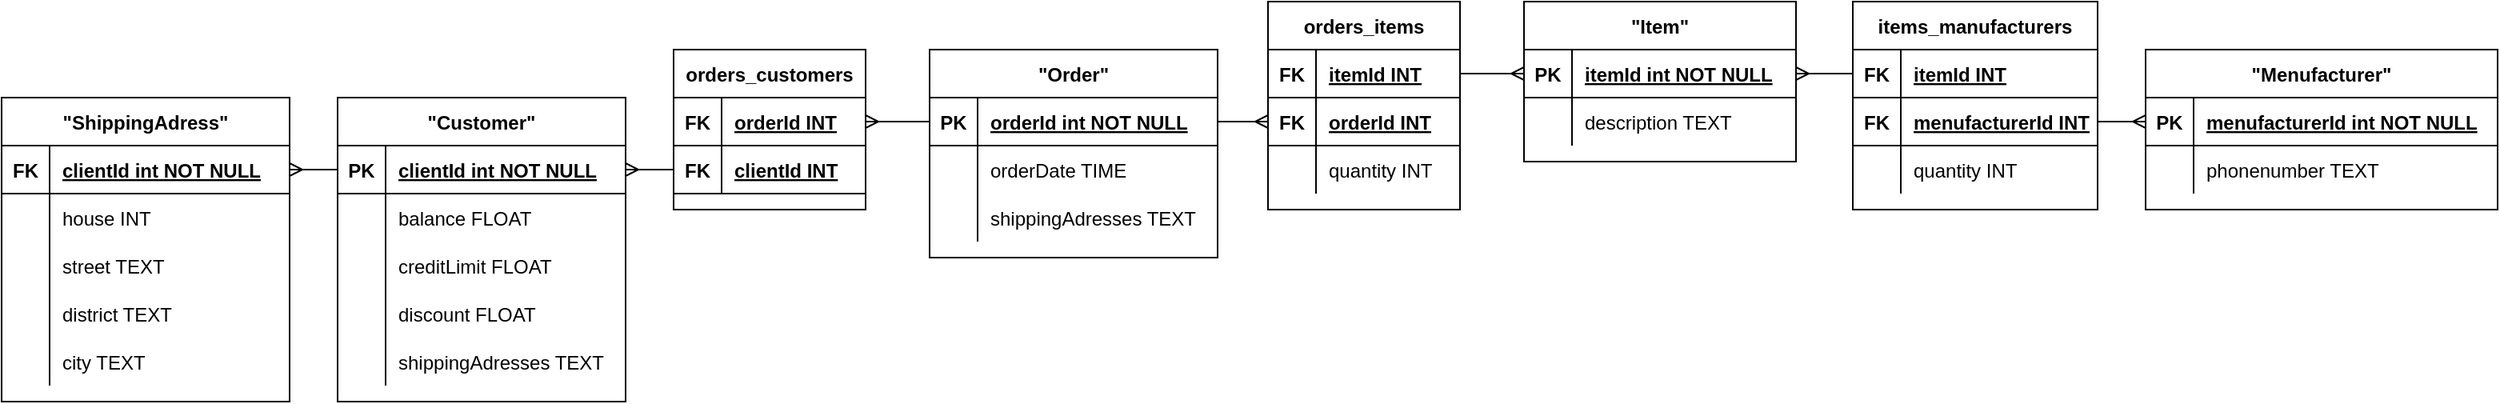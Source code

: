 <mxfile version="17.1.3" type="github">
  <diagram id="udElxRtRyk8e8yl4bH_x" name="Page-1">
    <mxGraphModel dx="2931" dy="938" grid="1" gridSize="10" guides="1" tooltips="1" connect="1" arrows="1" fold="1" page="1" pageScale="1" pageWidth="827" pageHeight="1169" math="0" shadow="0">
      <root>
        <mxCell id="0" />
        <mxCell id="1" parent="0" />
        <mxCell id="HO8ShVEPhovAnNKj9wSL-110" value="&quot;ShippingAdress&quot;" style="shape=table;startSize=30;container=1;collapsible=1;childLayout=tableLayout;fixedRows=1;rowLines=0;fontStyle=1;align=center;resizeLast=1;" vertex="1" parent="1">
          <mxGeometry x="-1570" y="480" width="180" height="190" as="geometry" />
        </mxCell>
        <mxCell id="HO8ShVEPhovAnNKj9wSL-111" value="" style="shape=tableRow;horizontal=0;startSize=0;swimlaneHead=0;swimlaneBody=0;fillColor=none;collapsible=0;dropTarget=0;points=[[0,0.5],[1,0.5]];portConstraint=eastwest;top=0;left=0;right=0;bottom=1;" vertex="1" parent="HO8ShVEPhovAnNKj9wSL-110">
          <mxGeometry y="30" width="180" height="30" as="geometry" />
        </mxCell>
        <mxCell id="HO8ShVEPhovAnNKj9wSL-112" value="FK" style="shape=partialRectangle;overflow=hidden;connectable=0;fillColor=none;top=0;left=0;bottom=0;right=0;fontStyle=1;" vertex="1" parent="HO8ShVEPhovAnNKj9wSL-111">
          <mxGeometry width="30" height="30" as="geometry">
            <mxRectangle width="30" height="30" as="alternateBounds" />
          </mxGeometry>
        </mxCell>
        <mxCell id="HO8ShVEPhovAnNKj9wSL-113" value="clientId int NOT NULL" style="shape=partialRectangle;overflow=hidden;connectable=0;fillColor=none;align=left;top=0;left=0;bottom=0;right=0;spacingLeft=6;fontStyle=5;" vertex="1" parent="HO8ShVEPhovAnNKj9wSL-111">
          <mxGeometry x="30" width="150" height="30" as="geometry">
            <mxRectangle width="150" height="30" as="alternateBounds" />
          </mxGeometry>
        </mxCell>
        <mxCell id="HO8ShVEPhovAnNKj9wSL-114" value="" style="shape=tableRow;horizontal=0;startSize=0;swimlaneHead=0;swimlaneBody=0;fillColor=none;collapsible=0;dropTarget=0;points=[[0,0.5],[1,0.5]];portConstraint=eastwest;top=0;left=0;right=0;bottom=0;" vertex="1" parent="HO8ShVEPhovAnNKj9wSL-110">
          <mxGeometry y="60" width="180" height="30" as="geometry" />
        </mxCell>
        <mxCell id="HO8ShVEPhovAnNKj9wSL-115" value="" style="shape=partialRectangle;overflow=hidden;connectable=0;fillColor=none;top=0;left=0;bottom=0;right=0;" vertex="1" parent="HO8ShVEPhovAnNKj9wSL-114">
          <mxGeometry width="30" height="30" as="geometry">
            <mxRectangle width="30" height="30" as="alternateBounds" />
          </mxGeometry>
        </mxCell>
        <mxCell id="HO8ShVEPhovAnNKj9wSL-116" value="house INT" style="shape=partialRectangle;overflow=hidden;connectable=0;fillColor=none;align=left;top=0;left=0;bottom=0;right=0;spacingLeft=6;" vertex="1" parent="HO8ShVEPhovAnNKj9wSL-114">
          <mxGeometry x="30" width="150" height="30" as="geometry">
            <mxRectangle width="150" height="30" as="alternateBounds" />
          </mxGeometry>
        </mxCell>
        <mxCell id="HO8ShVEPhovAnNKj9wSL-117" value="" style="shape=tableRow;horizontal=0;startSize=0;swimlaneHead=0;swimlaneBody=0;fillColor=none;collapsible=0;dropTarget=0;points=[[0,0.5],[1,0.5]];portConstraint=eastwest;top=0;left=0;right=0;bottom=0;" vertex="1" parent="HO8ShVEPhovAnNKj9wSL-110">
          <mxGeometry y="90" width="180" height="30" as="geometry" />
        </mxCell>
        <mxCell id="HO8ShVEPhovAnNKj9wSL-118" value="" style="shape=partialRectangle;overflow=hidden;connectable=0;fillColor=none;top=0;left=0;bottom=0;right=0;" vertex="1" parent="HO8ShVEPhovAnNKj9wSL-117">
          <mxGeometry width="30" height="30" as="geometry">
            <mxRectangle width="30" height="30" as="alternateBounds" />
          </mxGeometry>
        </mxCell>
        <mxCell id="HO8ShVEPhovAnNKj9wSL-119" value="street TEXT" style="shape=partialRectangle;overflow=hidden;connectable=0;fillColor=none;align=left;top=0;left=0;bottom=0;right=0;spacingLeft=6;" vertex="1" parent="HO8ShVEPhovAnNKj9wSL-117">
          <mxGeometry x="30" width="150" height="30" as="geometry">
            <mxRectangle width="150" height="30" as="alternateBounds" />
          </mxGeometry>
        </mxCell>
        <mxCell id="HO8ShVEPhovAnNKj9wSL-120" value="" style="shape=tableRow;horizontal=0;startSize=0;swimlaneHead=0;swimlaneBody=0;fillColor=none;collapsible=0;dropTarget=0;points=[[0,0.5],[1,0.5]];portConstraint=eastwest;top=0;left=0;right=0;bottom=0;" vertex="1" parent="HO8ShVEPhovAnNKj9wSL-110">
          <mxGeometry y="120" width="180" height="30" as="geometry" />
        </mxCell>
        <mxCell id="HO8ShVEPhovAnNKj9wSL-121" value="" style="shape=partialRectangle;overflow=hidden;connectable=0;fillColor=none;top=0;left=0;bottom=0;right=0;" vertex="1" parent="HO8ShVEPhovAnNKj9wSL-120">
          <mxGeometry width="30" height="30" as="geometry">
            <mxRectangle width="30" height="30" as="alternateBounds" />
          </mxGeometry>
        </mxCell>
        <mxCell id="HO8ShVEPhovAnNKj9wSL-122" value="district TEXT" style="shape=partialRectangle;overflow=hidden;connectable=0;fillColor=none;align=left;top=0;left=0;bottom=0;right=0;spacingLeft=6;" vertex="1" parent="HO8ShVEPhovAnNKj9wSL-120">
          <mxGeometry x="30" width="150" height="30" as="geometry">
            <mxRectangle width="150" height="30" as="alternateBounds" />
          </mxGeometry>
        </mxCell>
        <mxCell id="HO8ShVEPhovAnNKj9wSL-123" value="" style="shape=tableRow;horizontal=0;startSize=0;swimlaneHead=0;swimlaneBody=0;fillColor=none;collapsible=0;dropTarget=0;points=[[0,0.5],[1,0.5]];portConstraint=eastwest;top=0;left=0;right=0;bottom=0;" vertex="1" parent="HO8ShVEPhovAnNKj9wSL-110">
          <mxGeometry y="150" width="180" height="30" as="geometry" />
        </mxCell>
        <mxCell id="HO8ShVEPhovAnNKj9wSL-124" value="" style="shape=partialRectangle;overflow=hidden;connectable=0;fillColor=none;top=0;left=0;bottom=0;right=0;" vertex="1" parent="HO8ShVEPhovAnNKj9wSL-123">
          <mxGeometry width="30" height="30" as="geometry">
            <mxRectangle width="30" height="30" as="alternateBounds" />
          </mxGeometry>
        </mxCell>
        <mxCell id="HO8ShVEPhovAnNKj9wSL-125" value="city TEXT" style="shape=partialRectangle;overflow=hidden;connectable=0;fillColor=none;align=left;top=0;left=0;bottom=0;right=0;spacingLeft=6;" vertex="1" parent="HO8ShVEPhovAnNKj9wSL-123">
          <mxGeometry x="30" width="150" height="30" as="geometry">
            <mxRectangle width="150" height="30" as="alternateBounds" />
          </mxGeometry>
        </mxCell>
        <mxCell id="HO8ShVEPhovAnNKj9wSL-126" value="&quot;Order&quot;" style="shape=table;startSize=30;container=1;collapsible=1;childLayout=tableLayout;fixedRows=1;rowLines=0;fontStyle=1;align=center;resizeLast=1;" vertex="1" parent="1">
          <mxGeometry x="-990" y="450" width="180" height="130" as="geometry" />
        </mxCell>
        <mxCell id="HO8ShVEPhovAnNKj9wSL-127" value="" style="shape=tableRow;horizontal=0;startSize=0;swimlaneHead=0;swimlaneBody=0;fillColor=none;collapsible=0;dropTarget=0;points=[[0,0.5],[1,0.5]];portConstraint=eastwest;top=0;left=0;right=0;bottom=1;" vertex="1" parent="HO8ShVEPhovAnNKj9wSL-126">
          <mxGeometry y="30" width="180" height="30" as="geometry" />
        </mxCell>
        <mxCell id="HO8ShVEPhovAnNKj9wSL-128" value="PK" style="shape=partialRectangle;overflow=hidden;connectable=0;fillColor=none;top=0;left=0;bottom=0;right=0;fontStyle=1;" vertex="1" parent="HO8ShVEPhovAnNKj9wSL-127">
          <mxGeometry width="30" height="30" as="geometry">
            <mxRectangle width="30" height="30" as="alternateBounds" />
          </mxGeometry>
        </mxCell>
        <mxCell id="HO8ShVEPhovAnNKj9wSL-129" value="orderId int NOT NULL" style="shape=partialRectangle;overflow=hidden;connectable=0;fillColor=none;align=left;top=0;left=0;bottom=0;right=0;spacingLeft=6;fontStyle=5;" vertex="1" parent="HO8ShVEPhovAnNKj9wSL-127">
          <mxGeometry x="30" width="150" height="30" as="geometry">
            <mxRectangle width="150" height="30" as="alternateBounds" />
          </mxGeometry>
        </mxCell>
        <mxCell id="HO8ShVEPhovAnNKj9wSL-130" value="" style="shape=tableRow;horizontal=0;startSize=0;swimlaneHead=0;swimlaneBody=0;fillColor=none;collapsible=0;dropTarget=0;points=[[0,0.5],[1,0.5]];portConstraint=eastwest;top=0;left=0;right=0;bottom=0;" vertex="1" parent="HO8ShVEPhovAnNKj9wSL-126">
          <mxGeometry y="60" width="180" height="30" as="geometry" />
        </mxCell>
        <mxCell id="HO8ShVEPhovAnNKj9wSL-131" value="" style="shape=partialRectangle;overflow=hidden;connectable=0;fillColor=none;top=0;left=0;bottom=0;right=0;" vertex="1" parent="HO8ShVEPhovAnNKj9wSL-130">
          <mxGeometry width="30" height="30" as="geometry">
            <mxRectangle width="30" height="30" as="alternateBounds" />
          </mxGeometry>
        </mxCell>
        <mxCell id="HO8ShVEPhovAnNKj9wSL-132" value="orderDate TIME" style="shape=partialRectangle;overflow=hidden;connectable=0;fillColor=none;align=left;top=0;left=0;bottom=0;right=0;spacingLeft=6;" vertex="1" parent="HO8ShVEPhovAnNKj9wSL-130">
          <mxGeometry x="30" width="150" height="30" as="geometry">
            <mxRectangle width="150" height="30" as="alternateBounds" />
          </mxGeometry>
        </mxCell>
        <mxCell id="HO8ShVEPhovAnNKj9wSL-133" value="" style="shape=tableRow;horizontal=0;startSize=0;swimlaneHead=0;swimlaneBody=0;fillColor=none;collapsible=0;dropTarget=0;points=[[0,0.5],[1,0.5]];portConstraint=eastwest;top=0;left=0;right=0;bottom=0;" vertex="1" parent="HO8ShVEPhovAnNKj9wSL-126">
          <mxGeometry y="90" width="180" height="30" as="geometry" />
        </mxCell>
        <mxCell id="HO8ShVEPhovAnNKj9wSL-134" value="" style="shape=partialRectangle;overflow=hidden;connectable=0;fillColor=none;top=0;left=0;bottom=0;right=0;" vertex="1" parent="HO8ShVEPhovAnNKj9wSL-133">
          <mxGeometry width="30" height="30" as="geometry">
            <mxRectangle width="30" height="30" as="alternateBounds" />
          </mxGeometry>
        </mxCell>
        <mxCell id="HO8ShVEPhovAnNKj9wSL-135" value="shippingAdresses TEXT" style="shape=partialRectangle;overflow=hidden;connectable=0;fillColor=none;align=left;top=0;left=0;bottom=0;right=0;spacingLeft=6;" vertex="1" parent="HO8ShVEPhovAnNKj9wSL-133">
          <mxGeometry x="30" width="150" height="30" as="geometry">
            <mxRectangle width="150" height="30" as="alternateBounds" />
          </mxGeometry>
        </mxCell>
        <mxCell id="HO8ShVEPhovAnNKj9wSL-136" value="&quot;Customer&quot;" style="shape=table;startSize=30;container=1;collapsible=1;childLayout=tableLayout;fixedRows=1;rowLines=0;fontStyle=1;align=center;resizeLast=1;" vertex="1" parent="1">
          <mxGeometry x="-1360" y="480" width="180" height="190" as="geometry" />
        </mxCell>
        <mxCell id="HO8ShVEPhovAnNKj9wSL-137" value="" style="shape=tableRow;horizontal=0;startSize=0;swimlaneHead=0;swimlaneBody=0;fillColor=none;collapsible=0;dropTarget=0;points=[[0,0.5],[1,0.5]];portConstraint=eastwest;top=0;left=0;right=0;bottom=1;" vertex="1" parent="HO8ShVEPhovAnNKj9wSL-136">
          <mxGeometry y="30" width="180" height="30" as="geometry" />
        </mxCell>
        <mxCell id="HO8ShVEPhovAnNKj9wSL-138" value="PK" style="shape=partialRectangle;overflow=hidden;connectable=0;fillColor=none;top=0;left=0;bottom=0;right=0;fontStyle=1;" vertex="1" parent="HO8ShVEPhovAnNKj9wSL-137">
          <mxGeometry width="30" height="30" as="geometry">
            <mxRectangle width="30" height="30" as="alternateBounds" />
          </mxGeometry>
        </mxCell>
        <mxCell id="HO8ShVEPhovAnNKj9wSL-139" value="clientId int NOT NULL" style="shape=partialRectangle;overflow=hidden;connectable=0;fillColor=none;align=left;top=0;left=0;bottom=0;right=0;spacingLeft=6;fontStyle=5;" vertex="1" parent="HO8ShVEPhovAnNKj9wSL-137">
          <mxGeometry x="30" width="150" height="30" as="geometry">
            <mxRectangle width="150" height="30" as="alternateBounds" />
          </mxGeometry>
        </mxCell>
        <mxCell id="HO8ShVEPhovAnNKj9wSL-140" value="" style="shape=tableRow;horizontal=0;startSize=0;swimlaneHead=0;swimlaneBody=0;fillColor=none;collapsible=0;dropTarget=0;points=[[0,0.5],[1,0.5]];portConstraint=eastwest;top=0;left=0;right=0;bottom=0;" vertex="1" parent="HO8ShVEPhovAnNKj9wSL-136">
          <mxGeometry y="60" width="180" height="30" as="geometry" />
        </mxCell>
        <mxCell id="HO8ShVEPhovAnNKj9wSL-141" value="" style="shape=partialRectangle;overflow=hidden;connectable=0;fillColor=none;top=0;left=0;bottom=0;right=0;" vertex="1" parent="HO8ShVEPhovAnNKj9wSL-140">
          <mxGeometry width="30" height="30" as="geometry">
            <mxRectangle width="30" height="30" as="alternateBounds" />
          </mxGeometry>
        </mxCell>
        <mxCell id="HO8ShVEPhovAnNKj9wSL-142" value="balance FLOAT" style="shape=partialRectangle;overflow=hidden;connectable=0;fillColor=none;align=left;top=0;left=0;bottom=0;right=0;spacingLeft=6;" vertex="1" parent="HO8ShVEPhovAnNKj9wSL-140">
          <mxGeometry x="30" width="150" height="30" as="geometry">
            <mxRectangle width="150" height="30" as="alternateBounds" />
          </mxGeometry>
        </mxCell>
        <mxCell id="HO8ShVEPhovAnNKj9wSL-143" value="" style="shape=tableRow;horizontal=0;startSize=0;swimlaneHead=0;swimlaneBody=0;fillColor=none;collapsible=0;dropTarget=0;points=[[0,0.5],[1,0.5]];portConstraint=eastwest;top=0;left=0;right=0;bottom=0;" vertex="1" parent="HO8ShVEPhovAnNKj9wSL-136">
          <mxGeometry y="90" width="180" height="30" as="geometry" />
        </mxCell>
        <mxCell id="HO8ShVEPhovAnNKj9wSL-144" value="" style="shape=partialRectangle;overflow=hidden;connectable=0;fillColor=none;top=0;left=0;bottom=0;right=0;" vertex="1" parent="HO8ShVEPhovAnNKj9wSL-143">
          <mxGeometry width="30" height="30" as="geometry">
            <mxRectangle width="30" height="30" as="alternateBounds" />
          </mxGeometry>
        </mxCell>
        <mxCell id="HO8ShVEPhovAnNKj9wSL-145" value="creditLimit FLOAT" style="shape=partialRectangle;overflow=hidden;connectable=0;fillColor=none;align=left;top=0;left=0;bottom=0;right=0;spacingLeft=6;" vertex="1" parent="HO8ShVEPhovAnNKj9wSL-143">
          <mxGeometry x="30" width="150" height="30" as="geometry">
            <mxRectangle width="150" height="30" as="alternateBounds" />
          </mxGeometry>
        </mxCell>
        <mxCell id="HO8ShVEPhovAnNKj9wSL-146" value="" style="shape=tableRow;horizontal=0;startSize=0;swimlaneHead=0;swimlaneBody=0;fillColor=none;collapsible=0;dropTarget=0;points=[[0,0.5],[1,0.5]];portConstraint=eastwest;top=0;left=0;right=0;bottom=0;" vertex="1" parent="HO8ShVEPhovAnNKj9wSL-136">
          <mxGeometry y="120" width="180" height="30" as="geometry" />
        </mxCell>
        <mxCell id="HO8ShVEPhovAnNKj9wSL-147" value="" style="shape=partialRectangle;overflow=hidden;connectable=0;fillColor=none;top=0;left=0;bottom=0;right=0;" vertex="1" parent="HO8ShVEPhovAnNKj9wSL-146">
          <mxGeometry width="30" height="30" as="geometry">
            <mxRectangle width="30" height="30" as="alternateBounds" />
          </mxGeometry>
        </mxCell>
        <mxCell id="HO8ShVEPhovAnNKj9wSL-148" value="discount FLOAT" style="shape=partialRectangle;overflow=hidden;connectable=0;fillColor=none;align=left;top=0;left=0;bottom=0;right=0;spacingLeft=6;" vertex="1" parent="HO8ShVEPhovAnNKj9wSL-146">
          <mxGeometry x="30" width="150" height="30" as="geometry">
            <mxRectangle width="150" height="30" as="alternateBounds" />
          </mxGeometry>
        </mxCell>
        <mxCell id="HO8ShVEPhovAnNKj9wSL-149" value="" style="shape=tableRow;horizontal=0;startSize=0;swimlaneHead=0;swimlaneBody=0;fillColor=none;collapsible=0;dropTarget=0;points=[[0,0.5],[1,0.5]];portConstraint=eastwest;top=0;left=0;right=0;bottom=0;" vertex="1" parent="HO8ShVEPhovAnNKj9wSL-136">
          <mxGeometry y="150" width="180" height="30" as="geometry" />
        </mxCell>
        <mxCell id="HO8ShVEPhovAnNKj9wSL-150" value="" style="shape=partialRectangle;overflow=hidden;connectable=0;fillColor=none;top=0;left=0;bottom=0;right=0;" vertex="1" parent="HO8ShVEPhovAnNKj9wSL-149">
          <mxGeometry width="30" height="30" as="geometry">
            <mxRectangle width="30" height="30" as="alternateBounds" />
          </mxGeometry>
        </mxCell>
        <mxCell id="HO8ShVEPhovAnNKj9wSL-151" value="shippingAdresses TEXT" style="shape=partialRectangle;overflow=hidden;connectable=0;fillColor=none;align=left;top=0;left=0;bottom=0;right=0;spacingLeft=6;" vertex="1" parent="HO8ShVEPhovAnNKj9wSL-149">
          <mxGeometry x="30" width="150" height="30" as="geometry">
            <mxRectangle width="150" height="30" as="alternateBounds" />
          </mxGeometry>
        </mxCell>
        <mxCell id="HO8ShVEPhovAnNKj9wSL-152" value="&quot;Item&quot;" style="shape=table;startSize=30;container=1;collapsible=1;childLayout=tableLayout;fixedRows=1;rowLines=0;fontStyle=1;align=center;resizeLast=1;" vertex="1" parent="1">
          <mxGeometry x="-618.5" y="420" width="170" height="100" as="geometry" />
        </mxCell>
        <mxCell id="HO8ShVEPhovAnNKj9wSL-153" value="" style="shape=tableRow;horizontal=0;startSize=0;swimlaneHead=0;swimlaneBody=0;fillColor=none;collapsible=0;dropTarget=0;points=[[0,0.5],[1,0.5]];portConstraint=eastwest;top=0;left=0;right=0;bottom=1;" vertex="1" parent="HO8ShVEPhovAnNKj9wSL-152">
          <mxGeometry y="30" width="170" height="30" as="geometry" />
        </mxCell>
        <mxCell id="HO8ShVEPhovAnNKj9wSL-154" value="PK" style="shape=partialRectangle;overflow=hidden;connectable=0;fillColor=none;top=0;left=0;bottom=0;right=0;fontStyle=1;" vertex="1" parent="HO8ShVEPhovAnNKj9wSL-153">
          <mxGeometry width="30" height="30" as="geometry">
            <mxRectangle width="30" height="30" as="alternateBounds" />
          </mxGeometry>
        </mxCell>
        <mxCell id="HO8ShVEPhovAnNKj9wSL-155" value="itemId int NOT NULL" style="shape=partialRectangle;overflow=hidden;connectable=0;fillColor=none;align=left;top=0;left=0;bottom=0;right=0;spacingLeft=6;fontStyle=5;" vertex="1" parent="HO8ShVEPhovAnNKj9wSL-153">
          <mxGeometry x="30" width="140" height="30" as="geometry">
            <mxRectangle width="140" height="30" as="alternateBounds" />
          </mxGeometry>
        </mxCell>
        <mxCell id="HO8ShVEPhovAnNKj9wSL-156" value="" style="shape=tableRow;horizontal=0;startSize=0;swimlaneHead=0;swimlaneBody=0;fillColor=none;collapsible=0;dropTarget=0;points=[[0,0.5],[1,0.5]];portConstraint=eastwest;top=0;left=0;right=0;bottom=0;" vertex="1" parent="HO8ShVEPhovAnNKj9wSL-152">
          <mxGeometry y="60" width="170" height="30" as="geometry" />
        </mxCell>
        <mxCell id="HO8ShVEPhovAnNKj9wSL-157" value="" style="shape=partialRectangle;overflow=hidden;connectable=0;fillColor=none;top=0;left=0;bottom=0;right=0;" vertex="1" parent="HO8ShVEPhovAnNKj9wSL-156">
          <mxGeometry width="30" height="30" as="geometry">
            <mxRectangle width="30" height="30" as="alternateBounds" />
          </mxGeometry>
        </mxCell>
        <mxCell id="HO8ShVEPhovAnNKj9wSL-158" value="description TEXT" style="shape=partialRectangle;overflow=hidden;connectable=0;fillColor=none;align=left;top=0;left=0;bottom=0;right=0;spacingLeft=6;" vertex="1" parent="HO8ShVEPhovAnNKj9wSL-156">
          <mxGeometry x="30" width="140" height="30" as="geometry">
            <mxRectangle width="140" height="30" as="alternateBounds" />
          </mxGeometry>
        </mxCell>
        <mxCell id="HO8ShVEPhovAnNKj9wSL-159" value="&quot;Menufacturer&quot;" style="shape=table;startSize=30;container=1;collapsible=1;childLayout=tableLayout;fixedRows=1;rowLines=0;fontStyle=1;align=center;resizeLast=1;" vertex="1" parent="1">
          <mxGeometry x="-230" y="450" width="220" height="100" as="geometry" />
        </mxCell>
        <mxCell id="HO8ShVEPhovAnNKj9wSL-160" value="" style="shape=tableRow;horizontal=0;startSize=0;swimlaneHead=0;swimlaneBody=0;fillColor=none;collapsible=0;dropTarget=0;points=[[0,0.5],[1,0.5]];portConstraint=eastwest;top=0;left=0;right=0;bottom=1;" vertex="1" parent="HO8ShVEPhovAnNKj9wSL-159">
          <mxGeometry y="30" width="220" height="30" as="geometry" />
        </mxCell>
        <mxCell id="HO8ShVEPhovAnNKj9wSL-161" value="PK" style="shape=partialRectangle;overflow=hidden;connectable=0;fillColor=none;top=0;left=0;bottom=0;right=0;fontStyle=1;" vertex="1" parent="HO8ShVEPhovAnNKj9wSL-160">
          <mxGeometry width="30" height="30" as="geometry">
            <mxRectangle width="30" height="30" as="alternateBounds" />
          </mxGeometry>
        </mxCell>
        <mxCell id="HO8ShVEPhovAnNKj9wSL-162" value="menufacturerId int NOT NULL" style="shape=partialRectangle;overflow=hidden;connectable=0;fillColor=none;align=left;top=0;left=0;bottom=0;right=0;spacingLeft=6;fontStyle=5;" vertex="1" parent="HO8ShVEPhovAnNKj9wSL-160">
          <mxGeometry x="30" width="190" height="30" as="geometry">
            <mxRectangle width="190" height="30" as="alternateBounds" />
          </mxGeometry>
        </mxCell>
        <mxCell id="HO8ShVEPhovAnNKj9wSL-163" value="" style="shape=tableRow;horizontal=0;startSize=0;swimlaneHead=0;swimlaneBody=0;fillColor=none;collapsible=0;dropTarget=0;points=[[0,0.5],[1,0.5]];portConstraint=eastwest;top=0;left=0;right=0;bottom=0;" vertex="1" parent="HO8ShVEPhovAnNKj9wSL-159">
          <mxGeometry y="60" width="220" height="30" as="geometry" />
        </mxCell>
        <mxCell id="HO8ShVEPhovAnNKj9wSL-164" value="" style="shape=partialRectangle;overflow=hidden;connectable=0;fillColor=none;top=0;left=0;bottom=0;right=0;" vertex="1" parent="HO8ShVEPhovAnNKj9wSL-163">
          <mxGeometry width="30" height="30" as="geometry">
            <mxRectangle width="30" height="30" as="alternateBounds" />
          </mxGeometry>
        </mxCell>
        <mxCell id="HO8ShVEPhovAnNKj9wSL-165" value="phonenumber TEXT" style="shape=partialRectangle;overflow=hidden;connectable=0;fillColor=none;align=left;top=0;left=0;bottom=0;right=0;spacingLeft=6;" vertex="1" parent="HO8ShVEPhovAnNKj9wSL-163">
          <mxGeometry x="30" width="190" height="30" as="geometry">
            <mxRectangle width="190" height="30" as="alternateBounds" />
          </mxGeometry>
        </mxCell>
        <mxCell id="HO8ShVEPhovAnNKj9wSL-166" value="orders_customers" style="shape=table;startSize=30;container=1;collapsible=1;childLayout=tableLayout;fixedRows=1;rowLines=0;fontStyle=1;align=center;resizeLast=1;" vertex="1" parent="1">
          <mxGeometry x="-1150" y="450" width="120" height="100" as="geometry" />
        </mxCell>
        <mxCell id="HO8ShVEPhovAnNKj9wSL-167" value="" style="shape=tableRow;horizontal=0;startSize=0;swimlaneHead=0;swimlaneBody=0;fillColor=none;collapsible=0;dropTarget=0;points=[[0,0.5],[1,0.5]];portConstraint=eastwest;top=0;left=0;right=0;bottom=1;" vertex="1" parent="HO8ShVEPhovAnNKj9wSL-166">
          <mxGeometry y="30" width="120" height="30" as="geometry" />
        </mxCell>
        <mxCell id="HO8ShVEPhovAnNKj9wSL-168" value="FK" style="shape=partialRectangle;overflow=hidden;connectable=0;fillColor=none;top=0;left=0;bottom=0;right=0;fontStyle=1;" vertex="1" parent="HO8ShVEPhovAnNKj9wSL-167">
          <mxGeometry width="30" height="30" as="geometry">
            <mxRectangle width="30" height="30" as="alternateBounds" />
          </mxGeometry>
        </mxCell>
        <mxCell id="HO8ShVEPhovAnNKj9wSL-169" value="orderId INT" style="shape=partialRectangle;overflow=hidden;connectable=0;fillColor=none;align=left;top=0;left=0;bottom=0;right=0;spacingLeft=6;fontStyle=5;" vertex="1" parent="HO8ShVEPhovAnNKj9wSL-167">
          <mxGeometry x="30" width="90" height="30" as="geometry">
            <mxRectangle width="90" height="30" as="alternateBounds" />
          </mxGeometry>
        </mxCell>
        <mxCell id="HO8ShVEPhovAnNKj9wSL-170" value="" style="shape=tableRow;horizontal=0;startSize=0;swimlaneHead=0;swimlaneBody=0;fillColor=none;collapsible=0;dropTarget=0;points=[[0,0.5],[1,0.5]];portConstraint=eastwest;top=0;left=0;right=0;bottom=1;" vertex="1" parent="HO8ShVEPhovAnNKj9wSL-166">
          <mxGeometry y="60" width="120" height="30" as="geometry" />
        </mxCell>
        <mxCell id="HO8ShVEPhovAnNKj9wSL-171" value="FK" style="shape=partialRectangle;overflow=hidden;connectable=0;fillColor=none;top=0;left=0;bottom=0;right=0;fontStyle=1;" vertex="1" parent="HO8ShVEPhovAnNKj9wSL-170">
          <mxGeometry width="30" height="30" as="geometry">
            <mxRectangle width="30" height="30" as="alternateBounds" />
          </mxGeometry>
        </mxCell>
        <mxCell id="HO8ShVEPhovAnNKj9wSL-172" value="clientId INT" style="shape=partialRectangle;overflow=hidden;connectable=0;fillColor=none;align=left;top=0;left=0;bottom=0;right=0;spacingLeft=6;fontStyle=5;" vertex="1" parent="HO8ShVEPhovAnNKj9wSL-170">
          <mxGeometry x="30" width="90" height="30" as="geometry">
            <mxRectangle width="90" height="30" as="alternateBounds" />
          </mxGeometry>
        </mxCell>
        <mxCell id="HO8ShVEPhovAnNKj9wSL-183" value="orders_items" style="shape=table;startSize=30;container=1;collapsible=1;childLayout=tableLayout;fixedRows=1;rowLines=0;fontStyle=1;align=center;resizeLast=1;" vertex="1" parent="1">
          <mxGeometry x="-778.5" y="420" width="120" height="130" as="geometry" />
        </mxCell>
        <mxCell id="HO8ShVEPhovAnNKj9wSL-184" value="" style="shape=tableRow;horizontal=0;startSize=0;swimlaneHead=0;swimlaneBody=0;fillColor=none;collapsible=0;dropTarget=0;points=[[0,0.5],[1,0.5]];portConstraint=eastwest;top=0;left=0;right=0;bottom=1;" vertex="1" parent="HO8ShVEPhovAnNKj9wSL-183">
          <mxGeometry y="30" width="120" height="30" as="geometry" />
        </mxCell>
        <mxCell id="HO8ShVEPhovAnNKj9wSL-185" value="FK" style="shape=partialRectangle;overflow=hidden;connectable=0;fillColor=none;top=0;left=0;bottom=0;right=0;fontStyle=1;" vertex="1" parent="HO8ShVEPhovAnNKj9wSL-184">
          <mxGeometry width="30" height="30" as="geometry">
            <mxRectangle width="30" height="30" as="alternateBounds" />
          </mxGeometry>
        </mxCell>
        <mxCell id="HO8ShVEPhovAnNKj9wSL-186" value="itemId INT" style="shape=partialRectangle;overflow=hidden;connectable=0;fillColor=none;align=left;top=0;left=0;bottom=0;right=0;spacingLeft=6;fontStyle=5;" vertex="1" parent="HO8ShVEPhovAnNKj9wSL-184">
          <mxGeometry x="30" width="90" height="30" as="geometry">
            <mxRectangle width="90" height="30" as="alternateBounds" />
          </mxGeometry>
        </mxCell>
        <mxCell id="HO8ShVEPhovAnNKj9wSL-187" value="" style="shape=tableRow;horizontal=0;startSize=0;swimlaneHead=0;swimlaneBody=0;fillColor=none;collapsible=0;dropTarget=0;points=[[0,0.5],[1,0.5]];portConstraint=eastwest;top=0;left=0;right=0;bottom=1;" vertex="1" parent="HO8ShVEPhovAnNKj9wSL-183">
          <mxGeometry y="60" width="120" height="30" as="geometry" />
        </mxCell>
        <mxCell id="HO8ShVEPhovAnNKj9wSL-188" value="FK" style="shape=partialRectangle;overflow=hidden;connectable=0;fillColor=none;top=0;left=0;bottom=0;right=0;fontStyle=1;" vertex="1" parent="HO8ShVEPhovAnNKj9wSL-187">
          <mxGeometry width="30" height="30" as="geometry">
            <mxRectangle width="30" height="30" as="alternateBounds" />
          </mxGeometry>
        </mxCell>
        <mxCell id="HO8ShVEPhovAnNKj9wSL-189" value="orderId INT" style="shape=partialRectangle;overflow=hidden;connectable=0;fillColor=none;align=left;top=0;left=0;bottom=0;right=0;spacingLeft=6;fontStyle=5;" vertex="1" parent="HO8ShVEPhovAnNKj9wSL-187">
          <mxGeometry x="30" width="90" height="30" as="geometry">
            <mxRectangle width="90" height="30" as="alternateBounds" />
          </mxGeometry>
        </mxCell>
        <mxCell id="HO8ShVEPhovAnNKj9wSL-190" value="" style="shape=tableRow;horizontal=0;startSize=0;swimlaneHead=0;swimlaneBody=0;fillColor=none;collapsible=0;dropTarget=0;points=[[0,0.5],[1,0.5]];portConstraint=eastwest;top=0;left=0;right=0;bottom=0;" vertex="1" parent="HO8ShVEPhovAnNKj9wSL-183">
          <mxGeometry y="90" width="120" height="30" as="geometry" />
        </mxCell>
        <mxCell id="HO8ShVEPhovAnNKj9wSL-191" value="" style="shape=partialRectangle;overflow=hidden;connectable=0;fillColor=none;top=0;left=0;bottom=0;right=0;" vertex="1" parent="HO8ShVEPhovAnNKj9wSL-190">
          <mxGeometry width="30" height="30" as="geometry">
            <mxRectangle width="30" height="30" as="alternateBounds" />
          </mxGeometry>
        </mxCell>
        <mxCell id="HO8ShVEPhovAnNKj9wSL-192" value="quantity INT" style="shape=partialRectangle;overflow=hidden;connectable=0;fillColor=none;align=left;top=0;left=0;bottom=0;right=0;spacingLeft=6;" vertex="1" parent="HO8ShVEPhovAnNKj9wSL-190">
          <mxGeometry x="30" width="90" height="30" as="geometry">
            <mxRectangle width="90" height="30" as="alternateBounds" />
          </mxGeometry>
        </mxCell>
        <mxCell id="HO8ShVEPhovAnNKj9wSL-193" value="items_manufacturers" style="shape=table;startSize=30;container=1;collapsible=1;childLayout=tableLayout;fixedRows=1;rowLines=0;fontStyle=1;align=center;resizeLast=1;" vertex="1" parent="1">
          <mxGeometry x="-413" y="420" width="153" height="130" as="geometry" />
        </mxCell>
        <mxCell id="HO8ShVEPhovAnNKj9wSL-194" value="" style="shape=tableRow;horizontal=0;startSize=0;swimlaneHead=0;swimlaneBody=0;fillColor=none;collapsible=0;dropTarget=0;points=[[0,0.5],[1,0.5]];portConstraint=eastwest;top=0;left=0;right=0;bottom=1;" vertex="1" parent="HO8ShVEPhovAnNKj9wSL-193">
          <mxGeometry y="30" width="153" height="30" as="geometry" />
        </mxCell>
        <mxCell id="HO8ShVEPhovAnNKj9wSL-195" value="FK" style="shape=partialRectangle;overflow=hidden;connectable=0;fillColor=none;top=0;left=0;bottom=0;right=0;fontStyle=1;" vertex="1" parent="HO8ShVEPhovAnNKj9wSL-194">
          <mxGeometry width="30" height="30" as="geometry">
            <mxRectangle width="30" height="30" as="alternateBounds" />
          </mxGeometry>
        </mxCell>
        <mxCell id="HO8ShVEPhovAnNKj9wSL-196" value="itemId INT" style="shape=partialRectangle;overflow=hidden;connectable=0;fillColor=none;align=left;top=0;left=0;bottom=0;right=0;spacingLeft=6;fontStyle=5;" vertex="1" parent="HO8ShVEPhovAnNKj9wSL-194">
          <mxGeometry x="30" width="123" height="30" as="geometry">
            <mxRectangle width="123" height="30" as="alternateBounds" />
          </mxGeometry>
        </mxCell>
        <mxCell id="HO8ShVEPhovAnNKj9wSL-197" value="" style="shape=tableRow;horizontal=0;startSize=0;swimlaneHead=0;swimlaneBody=0;fillColor=none;collapsible=0;dropTarget=0;points=[[0,0.5],[1,0.5]];portConstraint=eastwest;top=0;left=0;right=0;bottom=1;" vertex="1" parent="HO8ShVEPhovAnNKj9wSL-193">
          <mxGeometry y="60" width="153" height="30" as="geometry" />
        </mxCell>
        <mxCell id="HO8ShVEPhovAnNKj9wSL-198" value="FK" style="shape=partialRectangle;overflow=hidden;connectable=0;fillColor=none;top=0;left=0;bottom=0;right=0;fontStyle=1;" vertex="1" parent="HO8ShVEPhovAnNKj9wSL-197">
          <mxGeometry width="30" height="30" as="geometry">
            <mxRectangle width="30" height="30" as="alternateBounds" />
          </mxGeometry>
        </mxCell>
        <mxCell id="HO8ShVEPhovAnNKj9wSL-199" value="menufacturerId INT" style="shape=partialRectangle;overflow=hidden;connectable=0;fillColor=none;align=left;top=0;left=0;bottom=0;right=0;spacingLeft=6;fontStyle=5;" vertex="1" parent="HO8ShVEPhovAnNKj9wSL-197">
          <mxGeometry x="30" width="123" height="30" as="geometry">
            <mxRectangle width="123" height="30" as="alternateBounds" />
          </mxGeometry>
        </mxCell>
        <mxCell id="HO8ShVEPhovAnNKj9wSL-200" value="" style="shape=tableRow;horizontal=0;startSize=0;swimlaneHead=0;swimlaneBody=0;fillColor=none;collapsible=0;dropTarget=0;points=[[0,0.5],[1,0.5]];portConstraint=eastwest;top=0;left=0;right=0;bottom=0;" vertex="1" parent="HO8ShVEPhovAnNKj9wSL-193">
          <mxGeometry y="90" width="153" height="30" as="geometry" />
        </mxCell>
        <mxCell id="HO8ShVEPhovAnNKj9wSL-201" value="" style="shape=partialRectangle;overflow=hidden;connectable=0;fillColor=none;top=0;left=0;bottom=0;right=0;" vertex="1" parent="HO8ShVEPhovAnNKj9wSL-200">
          <mxGeometry width="30" height="30" as="geometry">
            <mxRectangle width="30" height="30" as="alternateBounds" />
          </mxGeometry>
        </mxCell>
        <mxCell id="HO8ShVEPhovAnNKj9wSL-202" value="quantity INT" style="shape=partialRectangle;overflow=hidden;connectable=0;fillColor=none;align=left;top=0;left=0;bottom=0;right=0;spacingLeft=6;" vertex="1" parent="HO8ShVEPhovAnNKj9wSL-200">
          <mxGeometry x="30" width="123" height="30" as="geometry">
            <mxRectangle width="123" height="30" as="alternateBounds" />
          </mxGeometry>
        </mxCell>
        <mxCell id="HO8ShVEPhovAnNKj9wSL-205" style="edgeStyle=orthogonalEdgeStyle;rounded=0;orthogonalLoop=1;jettySize=auto;html=1;endArrow=ERmany;endFill=0;" edge="1" parent="1" source="HO8ShVEPhovAnNKj9wSL-197" target="HO8ShVEPhovAnNKj9wSL-160">
          <mxGeometry relative="1" as="geometry" />
        </mxCell>
        <mxCell id="HO8ShVEPhovAnNKj9wSL-207" style="edgeStyle=orthogonalEdgeStyle;rounded=0;orthogonalLoop=1;jettySize=auto;html=1;endArrow=ERmany;endFill=0;" edge="1" parent="1" source="HO8ShVEPhovAnNKj9wSL-127" target="HO8ShVEPhovAnNKj9wSL-187">
          <mxGeometry relative="1" as="geometry" />
        </mxCell>
        <mxCell id="HO8ShVEPhovAnNKj9wSL-208" style="edgeStyle=orthogonalEdgeStyle;rounded=0;orthogonalLoop=1;jettySize=auto;html=1;endArrow=ERmany;endFill=0;" edge="1" parent="1" source="HO8ShVEPhovAnNKj9wSL-184" target="HO8ShVEPhovAnNKj9wSL-153">
          <mxGeometry relative="1" as="geometry" />
        </mxCell>
        <mxCell id="HO8ShVEPhovAnNKj9wSL-209" style="edgeStyle=orthogonalEdgeStyle;rounded=0;orthogonalLoop=1;jettySize=auto;html=1;entryX=1;entryY=0.5;entryDx=0;entryDy=0;endArrow=ERmany;endFill=0;" edge="1" parent="1" source="HO8ShVEPhovAnNKj9wSL-127" target="HO8ShVEPhovAnNKj9wSL-167">
          <mxGeometry relative="1" as="geometry" />
        </mxCell>
        <mxCell id="HO8ShVEPhovAnNKj9wSL-211" style="edgeStyle=orthogonalEdgeStyle;rounded=0;orthogonalLoop=1;jettySize=auto;html=1;endArrow=ERmany;endFill=0;" edge="1" parent="1" source="HO8ShVEPhovAnNKj9wSL-170" target="HO8ShVEPhovAnNKj9wSL-137">
          <mxGeometry relative="1" as="geometry" />
        </mxCell>
        <mxCell id="HO8ShVEPhovAnNKj9wSL-212" style="edgeStyle=orthogonalEdgeStyle;rounded=0;orthogonalLoop=1;jettySize=auto;html=1;endArrow=ERmany;endFill=0;" edge="1" parent="1" source="HO8ShVEPhovAnNKj9wSL-137" target="HO8ShVEPhovAnNKj9wSL-111">
          <mxGeometry relative="1" as="geometry" />
        </mxCell>
        <mxCell id="HO8ShVEPhovAnNKj9wSL-213" style="edgeStyle=orthogonalEdgeStyle;rounded=0;orthogonalLoop=1;jettySize=auto;html=1;endArrow=ERmany;endFill=0;" edge="1" parent="1" source="HO8ShVEPhovAnNKj9wSL-194" target="HO8ShVEPhovAnNKj9wSL-153">
          <mxGeometry relative="1" as="geometry" />
        </mxCell>
      </root>
    </mxGraphModel>
  </diagram>
</mxfile>
